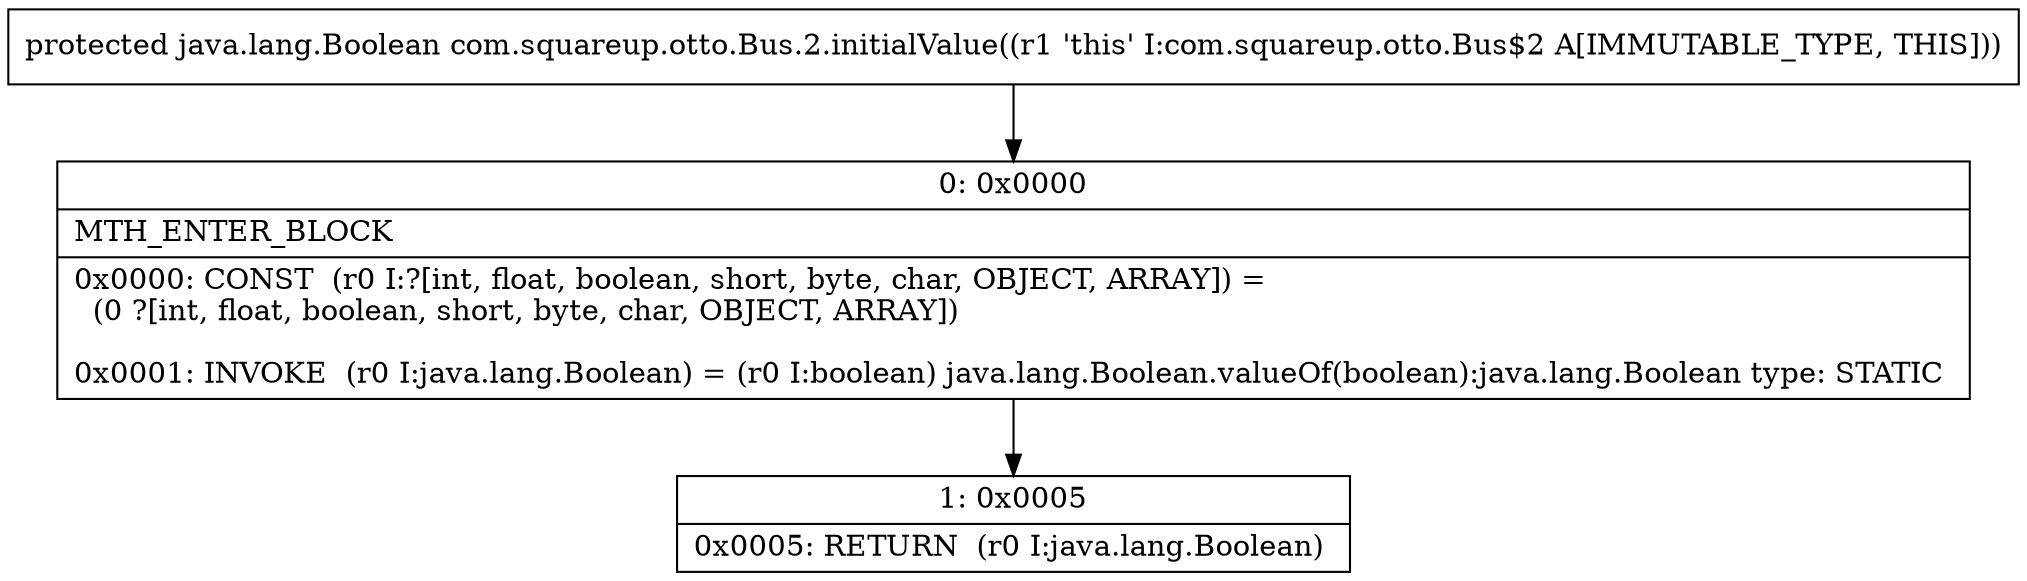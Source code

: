 digraph "CFG forcom.squareup.otto.Bus.2.initialValue()Ljava\/lang\/Boolean;" {
Node_0 [shape=record,label="{0\:\ 0x0000|MTH_ENTER_BLOCK\l|0x0000: CONST  (r0 I:?[int, float, boolean, short, byte, char, OBJECT, ARRAY]) = \l  (0 ?[int, float, boolean, short, byte, char, OBJECT, ARRAY])\l \l0x0001: INVOKE  (r0 I:java.lang.Boolean) = (r0 I:boolean) java.lang.Boolean.valueOf(boolean):java.lang.Boolean type: STATIC \l}"];
Node_1 [shape=record,label="{1\:\ 0x0005|0x0005: RETURN  (r0 I:java.lang.Boolean) \l}"];
MethodNode[shape=record,label="{protected java.lang.Boolean com.squareup.otto.Bus.2.initialValue((r1 'this' I:com.squareup.otto.Bus$2 A[IMMUTABLE_TYPE, THIS])) }"];
MethodNode -> Node_0;
Node_0 -> Node_1;
}

